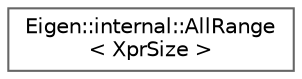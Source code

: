 digraph "Graphical Class Hierarchy"
{
 // LATEX_PDF_SIZE
  bgcolor="transparent";
  edge [fontname=Helvetica,fontsize=10,labelfontname=Helvetica,labelfontsize=10];
  node [fontname=Helvetica,fontsize=10,shape=box,height=0.2,width=0.4];
  rankdir="LR";
  Node0 [id="Node000000",label="Eigen::internal::AllRange\l\< XprSize \>",height=0.2,width=0.4,color="grey40", fillcolor="white", style="filled",URL="$structEigen_1_1internal_1_1AllRange.html",tooltip=" "];
}
